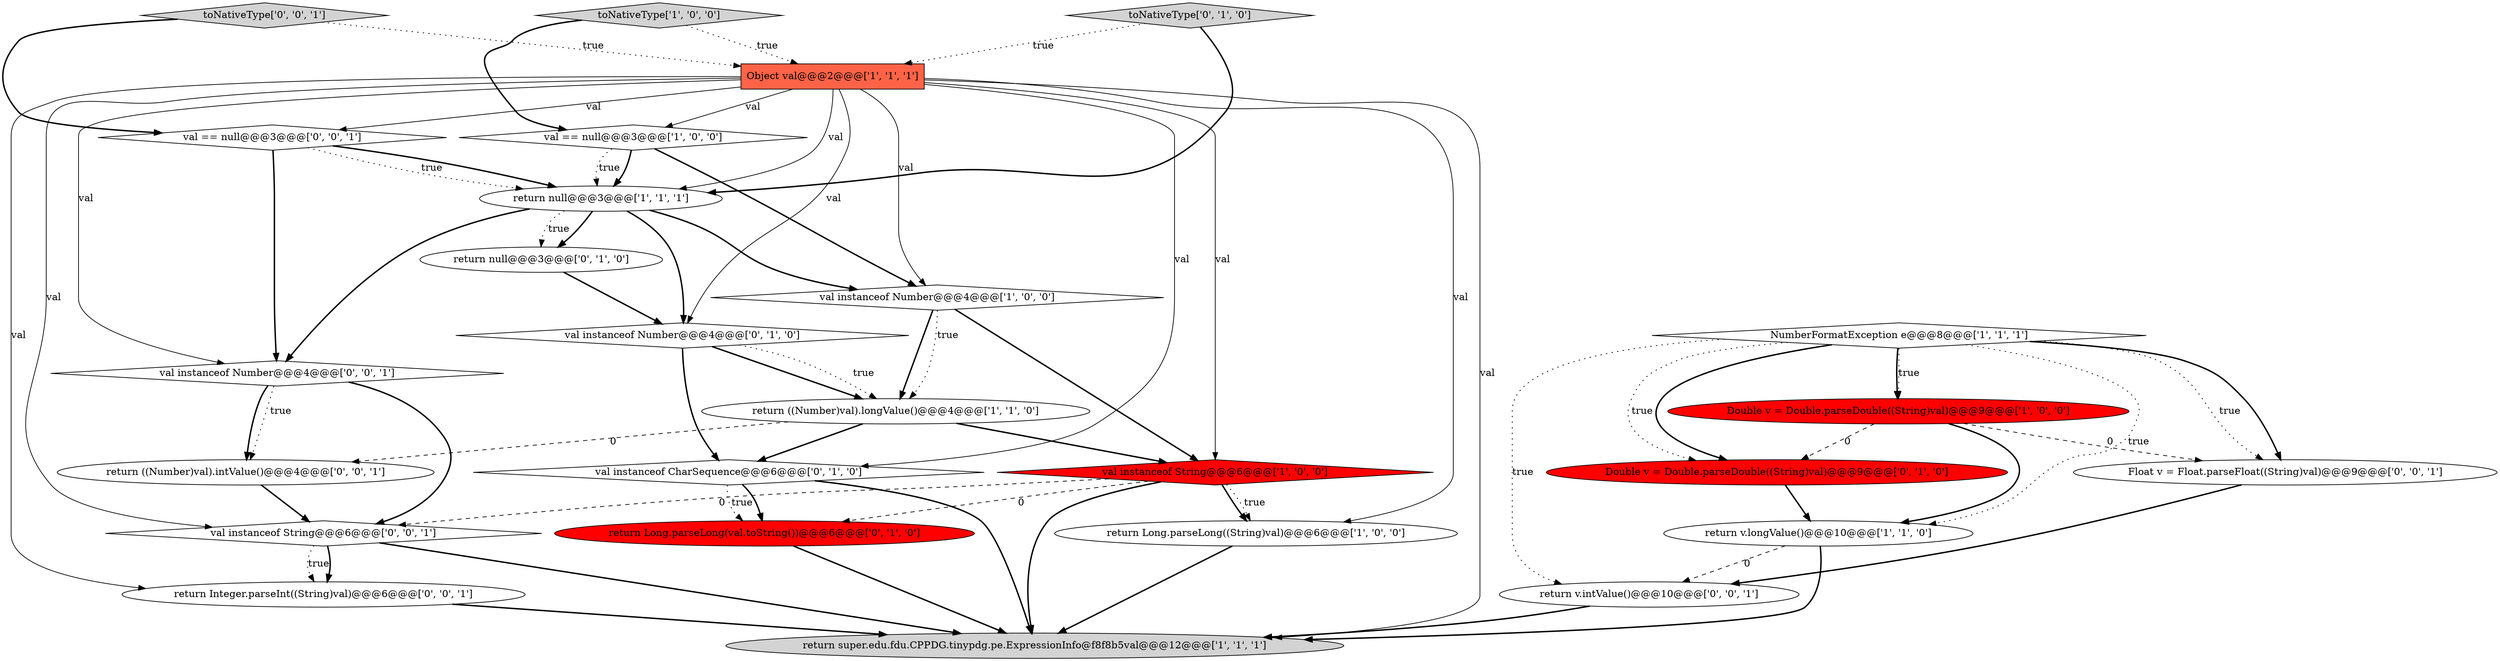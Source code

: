 digraph {
16 [style = filled, label = "Double v = Double.parseDouble((String)val)@@@9@@@['0', '1', '0']", fillcolor = red, shape = ellipse image = "AAA1AAABBB2BBB"];
11 [style = filled, label = "val instanceof String@@@6@@@['1', '0', '0']", fillcolor = red, shape = diamond image = "AAA1AAABBB1BBB"];
8 [style = filled, label = "return null@@@3@@@['1', '1', '1']", fillcolor = white, shape = ellipse image = "AAA0AAABBB1BBB"];
24 [style = filled, label = "return Integer.parseInt((String)val)@@@6@@@['0', '0', '1']", fillcolor = white, shape = ellipse image = "AAA0AAABBB3BBB"];
0 [style = filled, label = "return super.edu.fdu.CPPDG.tinypdg.pe.ExpressionInfo@f8f8b5val@@@12@@@['1', '1', '1']", fillcolor = lightgray, shape = ellipse image = "AAA0AAABBB1BBB"];
15 [style = filled, label = "val instanceof Number@@@4@@@['0', '1', '0']", fillcolor = white, shape = diamond image = "AAA0AAABBB2BBB"];
18 [style = filled, label = "val == null@@@3@@@['0', '0', '1']", fillcolor = white, shape = diamond image = "AAA0AAABBB3BBB"];
1 [style = filled, label = "val instanceof Number@@@4@@@['1', '0', '0']", fillcolor = white, shape = diamond image = "AAA0AAABBB1BBB"];
14 [style = filled, label = "return Long.parseLong(val.toString())@@@6@@@['0', '1', '0']", fillcolor = red, shape = ellipse image = "AAA1AAABBB2BBB"];
10 [style = filled, label = "Object val@@@2@@@['1', '1', '1']", fillcolor = tomato, shape = box image = "AAA0AAABBB1BBB"];
20 [style = filled, label = "val instanceof Number@@@4@@@['0', '0', '1']", fillcolor = white, shape = diamond image = "AAA0AAABBB3BBB"];
2 [style = filled, label = "return Long.parseLong((String)val)@@@6@@@['1', '0', '0']", fillcolor = white, shape = ellipse image = "AAA0AAABBB1BBB"];
7 [style = filled, label = "NumberFormatException e@@@8@@@['1', '1', '1']", fillcolor = white, shape = diamond image = "AAA0AAABBB1BBB"];
13 [style = filled, label = "return null@@@3@@@['0', '1', '0']", fillcolor = white, shape = ellipse image = "AAA0AAABBB2BBB"];
22 [style = filled, label = "toNativeType['0', '0', '1']", fillcolor = lightgray, shape = diamond image = "AAA0AAABBB3BBB"];
25 [style = filled, label = "val instanceof String@@@6@@@['0', '0', '1']", fillcolor = white, shape = diamond image = "AAA0AAABBB3BBB"];
9 [style = filled, label = "toNativeType['1', '0', '0']", fillcolor = lightgray, shape = diamond image = "AAA0AAABBB1BBB"];
12 [style = filled, label = "val instanceof CharSequence@@@6@@@['0', '1', '0']", fillcolor = white, shape = diamond image = "AAA0AAABBB2BBB"];
23 [style = filled, label = "return v.intValue()@@@10@@@['0', '0', '1']", fillcolor = white, shape = ellipse image = "AAA0AAABBB3BBB"];
4 [style = filled, label = "Double v = Double.parseDouble((String)val)@@@9@@@['1', '0', '0']", fillcolor = red, shape = ellipse image = "AAA1AAABBB1BBB"];
21 [style = filled, label = "return ((Number)val).intValue()@@@4@@@['0', '0', '1']", fillcolor = white, shape = ellipse image = "AAA0AAABBB3BBB"];
6 [style = filled, label = "return ((Number)val).longValue()@@@4@@@['1', '1', '0']", fillcolor = white, shape = ellipse image = "AAA0AAABBB1BBB"];
3 [style = filled, label = "val == null@@@3@@@['1', '0', '0']", fillcolor = white, shape = diamond image = "AAA0AAABBB1BBB"];
5 [style = filled, label = "return v.longValue()@@@10@@@['1', '1', '0']", fillcolor = white, shape = ellipse image = "AAA0AAABBB1BBB"];
19 [style = filled, label = "Float v = Float.parseFloat((String)val)@@@9@@@['0', '0', '1']", fillcolor = white, shape = ellipse image = "AAA0AAABBB3BBB"];
17 [style = filled, label = "toNativeType['0', '1', '0']", fillcolor = lightgray, shape = diamond image = "AAA0AAABBB2BBB"];
25->0 [style = bold, label=""];
17->8 [style = bold, label=""];
6->21 [style = dashed, label="0"];
22->10 [style = dotted, label="true"];
8->15 [style = bold, label=""];
4->16 [style = dashed, label="0"];
3->1 [style = bold, label=""];
7->19 [style = dotted, label="true"];
24->0 [style = bold, label=""];
5->23 [style = dashed, label="0"];
10->3 [style = solid, label="val"];
10->15 [style = solid, label="val"];
10->1 [style = solid, label="val"];
10->0 [style = solid, label="val"];
10->20 [style = solid, label="val"];
25->24 [style = dotted, label="true"];
18->8 [style = dotted, label="true"];
15->6 [style = bold, label=""];
10->11 [style = solid, label="val"];
20->21 [style = dotted, label="true"];
7->4 [style = bold, label=""];
8->13 [style = bold, label=""];
21->25 [style = bold, label=""];
12->0 [style = bold, label=""];
20->25 [style = bold, label=""];
23->0 [style = bold, label=""];
10->18 [style = solid, label="val"];
11->2 [style = bold, label=""];
1->11 [style = bold, label=""];
7->5 [style = dotted, label="true"];
20->21 [style = bold, label=""];
8->1 [style = bold, label=""];
10->25 [style = solid, label="val"];
12->14 [style = dotted, label="true"];
17->10 [style = dotted, label="true"];
18->20 [style = bold, label=""];
25->24 [style = bold, label=""];
11->2 [style = dotted, label="true"];
1->6 [style = bold, label=""];
11->0 [style = bold, label=""];
7->23 [style = dotted, label="true"];
2->0 [style = bold, label=""];
8->20 [style = bold, label=""];
14->0 [style = bold, label=""];
5->0 [style = bold, label=""];
22->18 [style = bold, label=""];
15->6 [style = dotted, label="true"];
3->8 [style = bold, label=""];
6->11 [style = bold, label=""];
19->23 [style = bold, label=""];
7->4 [style = dotted, label="true"];
7->16 [style = bold, label=""];
12->14 [style = bold, label=""];
7->16 [style = dotted, label="true"];
10->8 [style = solid, label="val"];
11->14 [style = dashed, label="0"];
16->5 [style = bold, label=""];
11->25 [style = dashed, label="0"];
9->3 [style = bold, label=""];
4->19 [style = dashed, label="0"];
1->6 [style = dotted, label="true"];
10->12 [style = solid, label="val"];
15->12 [style = bold, label=""];
8->13 [style = dotted, label="true"];
13->15 [style = bold, label=""];
18->8 [style = bold, label=""];
3->8 [style = dotted, label="true"];
9->10 [style = dotted, label="true"];
7->19 [style = bold, label=""];
4->5 [style = bold, label=""];
10->2 [style = solid, label="val"];
10->24 [style = solid, label="val"];
6->12 [style = bold, label=""];
}
